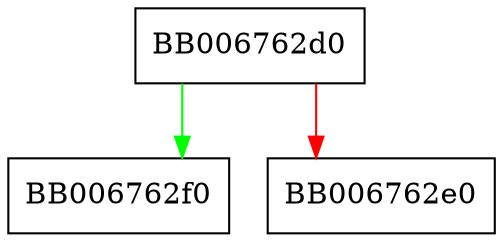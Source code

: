 digraph X509_OBJECT_retrieve_by_subject {
  node [shape="box"];
  graph [splines=ortho];
  BB006762d0 -> BB006762f0 [color="green"];
  BB006762d0 -> BB006762e0 [color="red"];
}